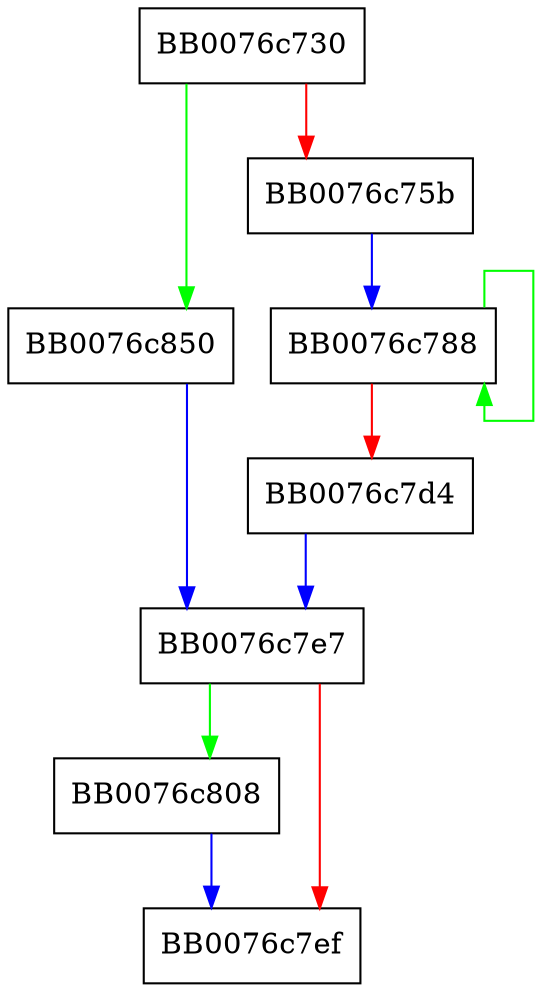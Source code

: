 digraph idea_ofb_cipher {
  node [shape="box"];
  graph [splines=ortho];
  BB0076c730 -> BB0076c850 [color="green"];
  BB0076c730 -> BB0076c75b [color="red"];
  BB0076c75b -> BB0076c788 [color="blue"];
  BB0076c788 -> BB0076c788 [color="green"];
  BB0076c788 -> BB0076c7d4 [color="red"];
  BB0076c7d4 -> BB0076c7e7 [color="blue"];
  BB0076c7e7 -> BB0076c808 [color="green"];
  BB0076c7e7 -> BB0076c7ef [color="red"];
  BB0076c808 -> BB0076c7ef [color="blue"];
  BB0076c850 -> BB0076c7e7 [color="blue"];
}